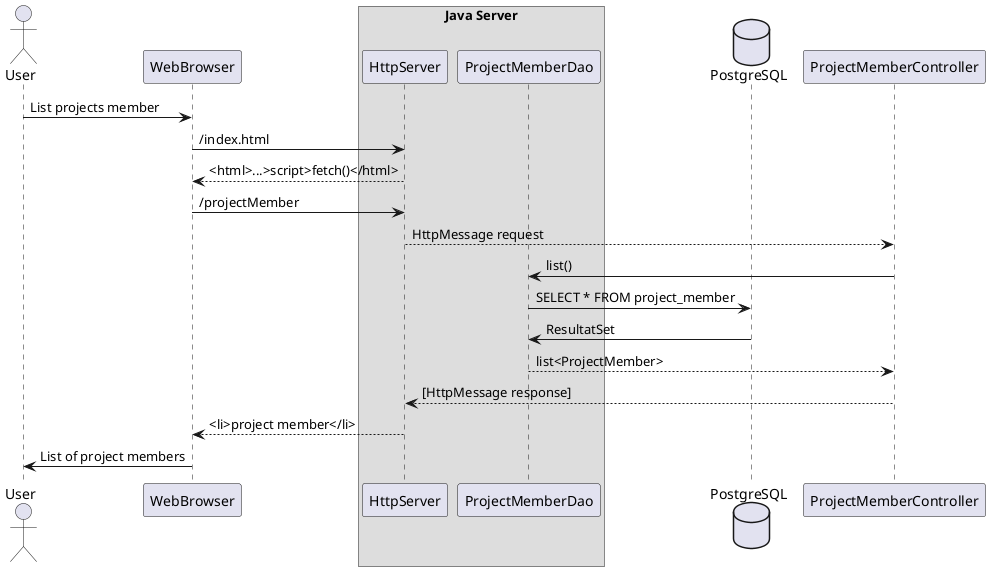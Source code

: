 @startuml
actor User
participant WebBrowser


box Java Server

participant HttpServer
participant ProjectMemberDao
end box

database PostgreSQL

User -> WebBrowser: List projects member
WebBrowser -> HttpServer: /index.html
WebBrowser <-- HttpServer: <html>...>script>fetch()</html>
WebBrowser -> HttpServer: /projectMember
HttpServer --> ProjectMemberController: HttpMessage request
ProjectMemberController -> ProjectMemberDao: list()
ProjectMemberDao -> PostgreSQL: SELECT * FROM project_member
ProjectMemberDao <- PostgreSQL: ResultatSet
ProjectMemberController <-- ProjectMemberDao: list<ProjectMember>
HttpServer <-- ProjectMemberController : [HttpMessage response]
WebBrowser <-- HttpServer: <li>project member</li>
User <- WebBrowser: List of project members
@enduml